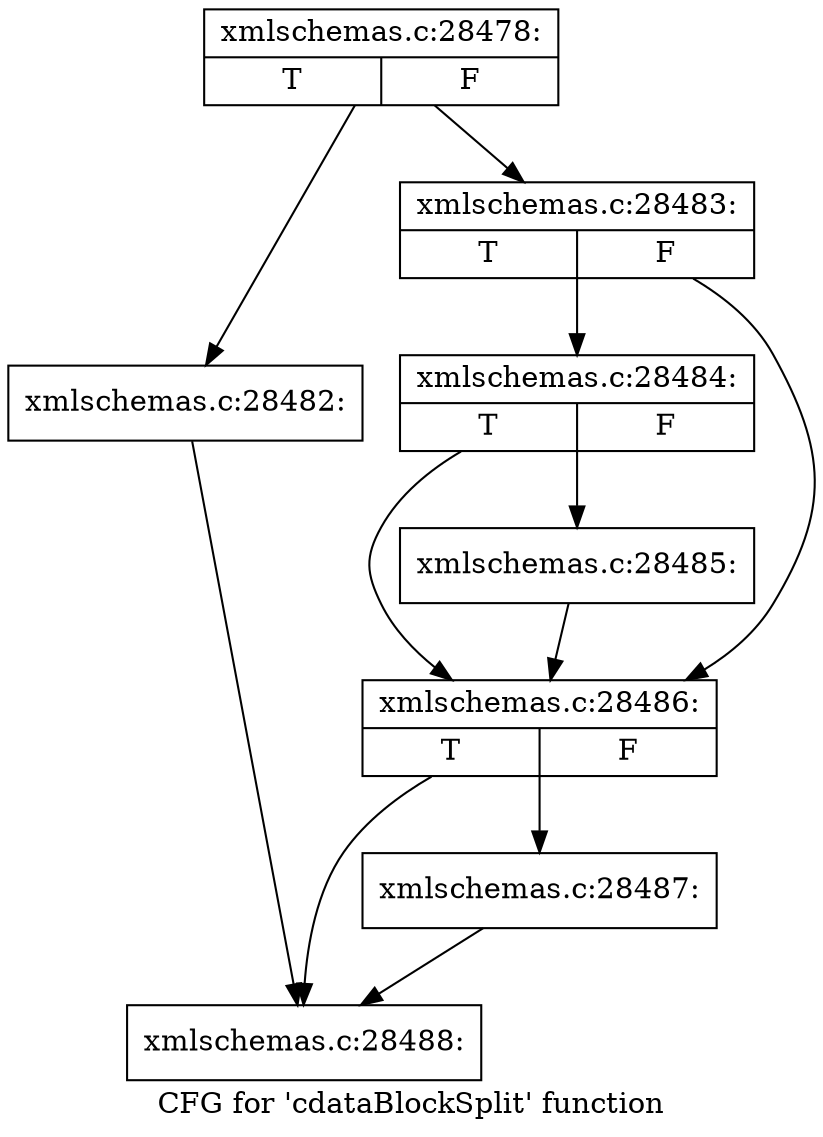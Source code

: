 digraph "CFG for 'cdataBlockSplit' function" {
	label="CFG for 'cdataBlockSplit' function";

	Node0x56dfc10 [shape=record,label="{xmlschemas.c:28478:|{<s0>T|<s1>F}}"];
	Node0x56dfc10 -> Node0x56e3590;
	Node0x56dfc10 -> Node0x56e35e0;
	Node0x56e3590 [shape=record,label="{xmlschemas.c:28482:}"];
	Node0x56e3590 -> Node0x56e4a80;
	Node0x56e35e0 [shape=record,label="{xmlschemas.c:28483:|{<s0>T|<s1>F}}"];
	Node0x56e35e0 -> Node0x56e3a30;
	Node0x56e35e0 -> Node0x56e39e0;
	Node0x56e3a30 [shape=record,label="{xmlschemas.c:28484:|{<s0>T|<s1>F}}"];
	Node0x56e3a30 -> Node0x56e3990;
	Node0x56e3a30 -> Node0x56e39e0;
	Node0x56e3990 [shape=record,label="{xmlschemas.c:28485:}"];
	Node0x56e3990 -> Node0x56e39e0;
	Node0x56e39e0 [shape=record,label="{xmlschemas.c:28486:|{<s0>T|<s1>F}}"];
	Node0x56e39e0 -> Node0x56e4a30;
	Node0x56e39e0 -> Node0x56e4a80;
	Node0x56e4a30 [shape=record,label="{xmlschemas.c:28487:}"];
	Node0x56e4a30 -> Node0x56e4a80;
	Node0x56e4a80 [shape=record,label="{xmlschemas.c:28488:}"];
}
